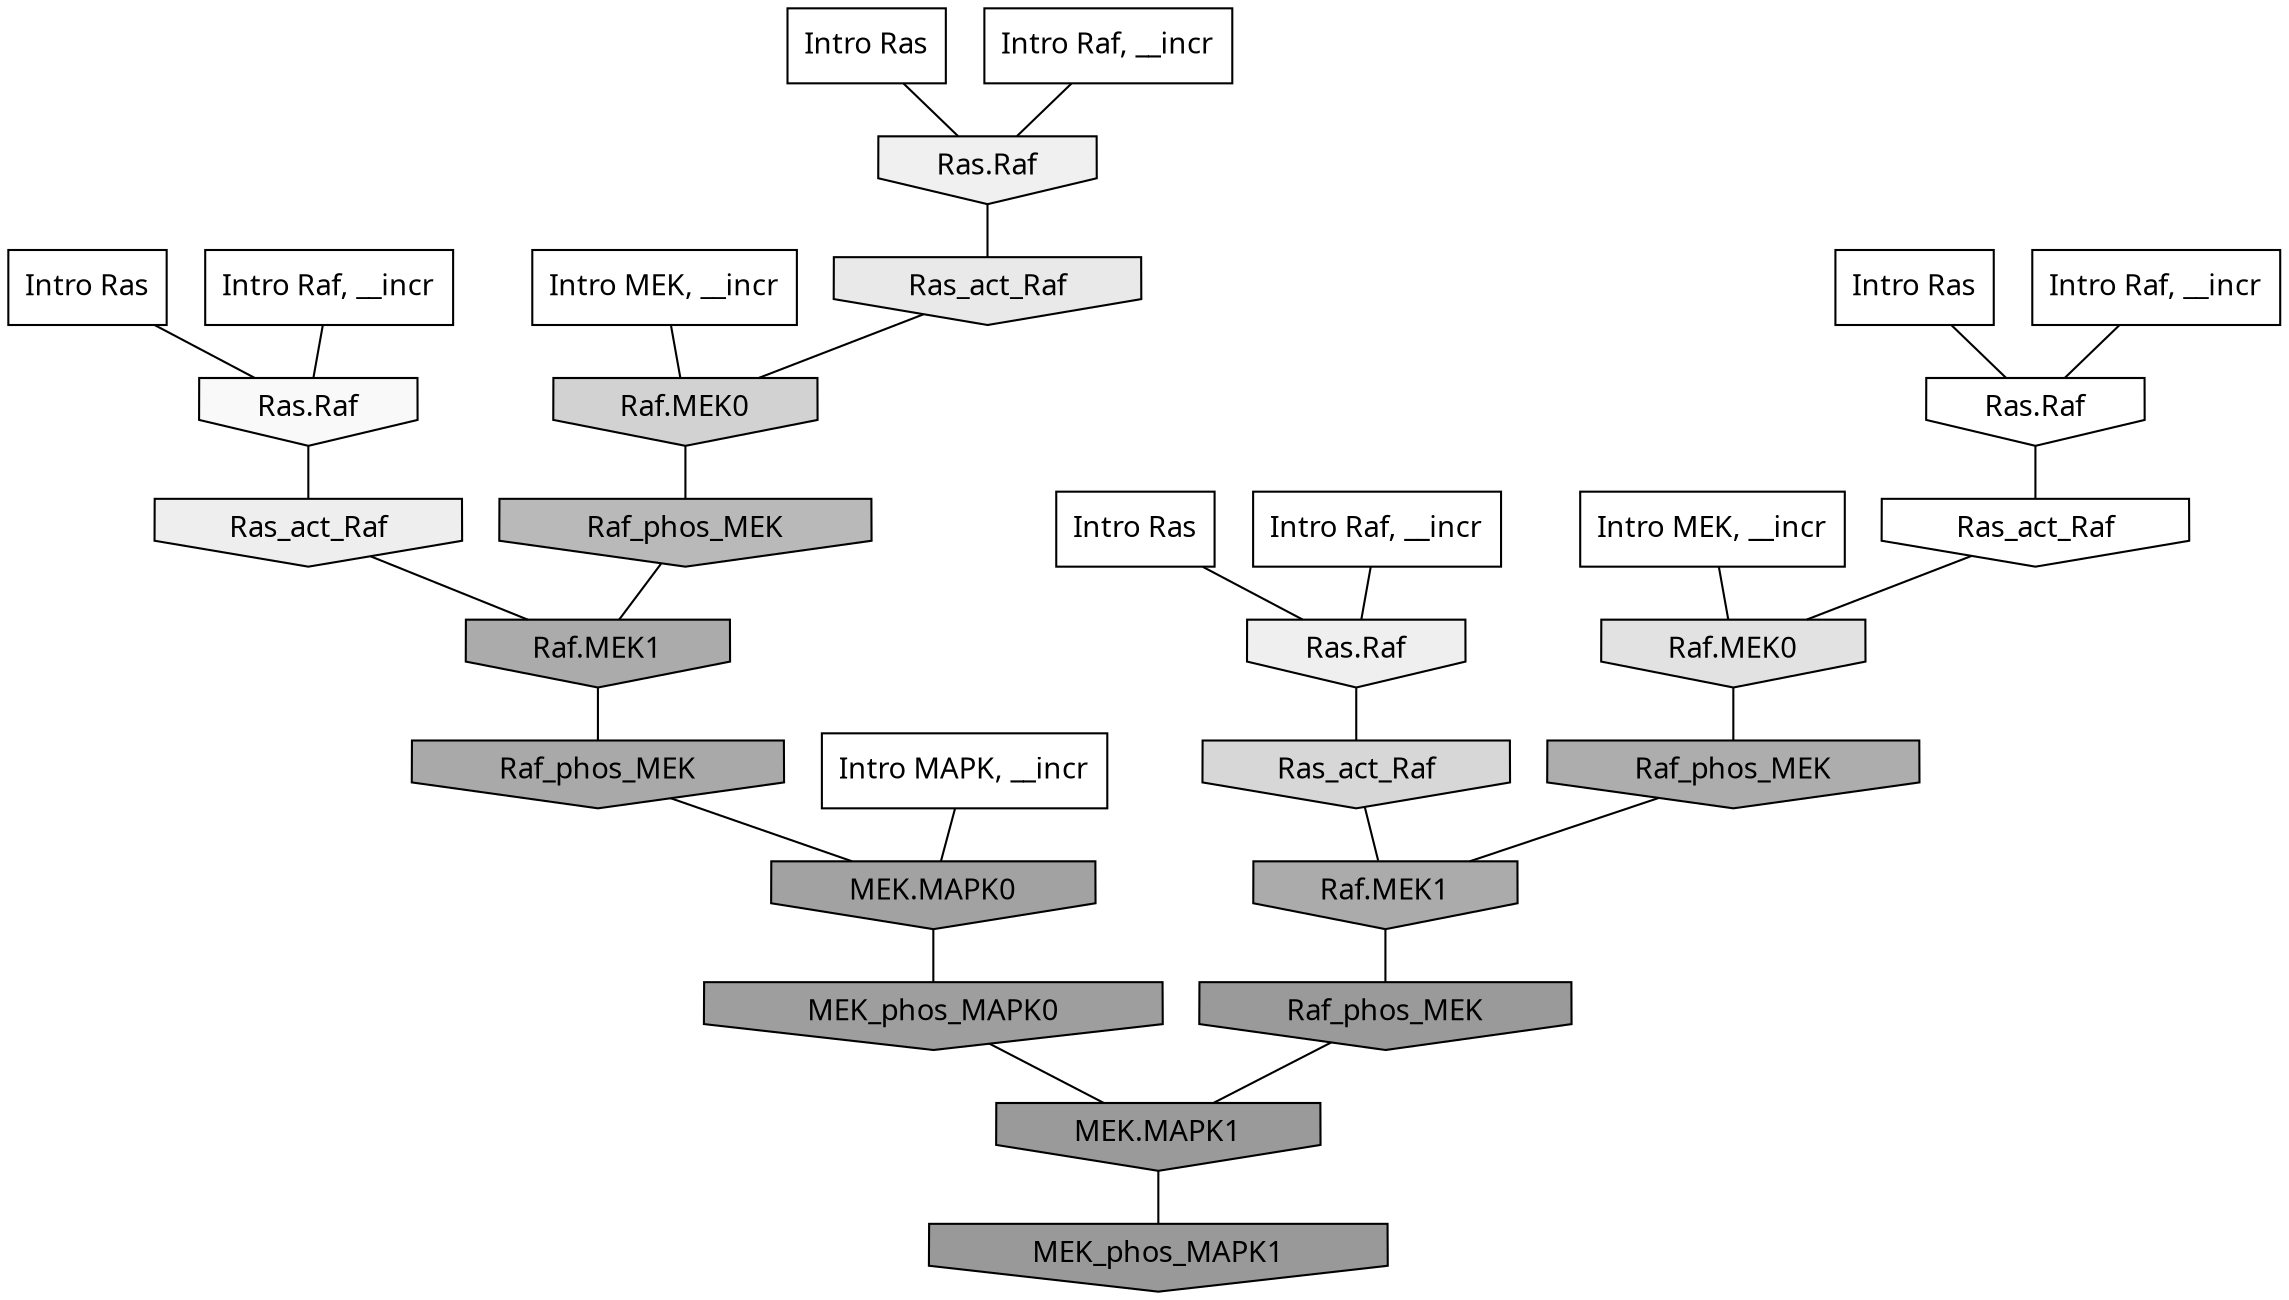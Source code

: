 digraph G{
  rankdir="TB";
  ranksep=0.30;
  node [fontname="CMU Serif"];
  edge [fontname="CMU Serif"];
  
  26 [label="Intro Ras", shape=rectangle, style=filled, fillcolor="0.000 0.000 1.000"]
  
  33 [label="Intro Ras", shape=rectangle, style=filled, fillcolor="0.000 0.000 1.000"]
  
  78 [label="Intro Ras", shape=rectangle, style=filled, fillcolor="0.000 0.000 1.000"]
  
  99 [label="Intro Ras", shape=rectangle, style=filled, fillcolor="0.000 0.000 1.000"]
  
  206 [label="Intro Raf, __incr", shape=rectangle, style=filled, fillcolor="0.000 0.000 1.000"]
  
  869 [label="Intro Raf, __incr", shape=rectangle, style=filled, fillcolor="0.000 0.000 1.000"]
  
  930 [label="Intro Raf, __incr", shape=rectangle, style=filled, fillcolor="0.000 0.000 1.000"]
  
  1052 [label="Intro Raf, __incr", shape=rectangle, style=filled, fillcolor="0.000 0.000 1.000"]
  
  1222 [label="Intro MEK, __incr", shape=rectangle, style=filled, fillcolor="0.000 0.000 1.000"]
  
  1386 [label="Intro MEK, __incr", shape=rectangle, style=filled, fillcolor="0.000 0.000 1.000"]
  
  2775 [label="Intro MAPK, __incr", shape=rectangle, style=filled, fillcolor="0.000 0.000 1.000"]
  
  3206 [label="Ras.Raf", shape=invhouse, style=filled, fillcolor="0.000 0.000 1.000"]
  
  3308 [label="Ras_act_Raf", shape=invhouse, style=filled, fillcolor="0.000 0.000 0.999"]
  
  3434 [label="Ras.Raf", shape=invhouse, style=filled, fillcolor="0.000 0.000 0.976"]
  
  3713 [label="Ras.Raf", shape=invhouse, style=filled, fillcolor="0.000 0.000 0.940"]
  
  3779 [label="Ras.Raf", shape=invhouse, style=filled, fillcolor="0.000 0.000 0.934"]
  
  3836 [label="Ras_act_Raf", shape=invhouse, style=filled, fillcolor="0.000 0.000 0.930"]
  
  4102 [label="Ras_act_Raf", shape=invhouse, style=filled, fillcolor="0.000 0.000 0.911"]
  
  4427 [label="Raf.MEK0", shape=invhouse, style=filled, fillcolor="0.000 0.000 0.886"]
  
  5097 [label="Ras_act_Raf", shape=invhouse, style=filled, fillcolor="0.000 0.000 0.840"]
  
  5436 [label="Raf.MEK0", shape=invhouse, style=filled, fillcolor="0.000 0.000 0.821"]
  
  7440 [label="Raf_phos_MEK", shape=invhouse, style=filled, fillcolor="0.000 0.000 0.725"]
  
  8860 [label="Raf_phos_MEK", shape=invhouse, style=filled, fillcolor="0.000 0.000 0.678"]
  
  9097 [label="Raf.MEK1", shape=invhouse, style=filled, fillcolor="0.000 0.000 0.670"]
  
  9115 [label="Raf.MEK1", shape=invhouse, style=filled, fillcolor="0.000 0.000 0.670"]
  
  9395 [label="Raf_phos_MEK", shape=invhouse, style=filled, fillcolor="0.000 0.000 0.662"]
  
  10632 [label="MEK.MAPK0", shape=invhouse, style=filled, fillcolor="0.000 0.000 0.634"]
  
  11258 [label="MEK_phos_MAPK0", shape=invhouse, style=filled, fillcolor="0.000 0.000 0.621"]
  
  12222 [label="Raf_phos_MEK", shape=invhouse, style=filled, fillcolor="0.000 0.000 0.602"]
  
  12226 [label="MEK.MAPK1", shape=invhouse, style=filled, fillcolor="0.000 0.000 0.602"]
  
  12347 [label="MEK_phos_MAPK1", shape=invhouse, style=filled, fillcolor="0.000 0.000 0.600"]
  
  
  12226 -> 12347 [dir=none, color="0.000 0.000 0.000"] 
  12222 -> 12226 [dir=none, color="0.000 0.000 0.000"] 
  11258 -> 12226 [dir=none, color="0.000 0.000 0.000"] 
  10632 -> 11258 [dir=none, color="0.000 0.000 0.000"] 
  9395 -> 10632 [dir=none, color="0.000 0.000 0.000"] 
  9115 -> 12222 [dir=none, color="0.000 0.000 0.000"] 
  9097 -> 9395 [dir=none, color="0.000 0.000 0.000"] 
  8860 -> 9115 [dir=none, color="0.000 0.000 0.000"] 
  7440 -> 9097 [dir=none, color="0.000 0.000 0.000"] 
  5436 -> 7440 [dir=none, color="0.000 0.000 0.000"] 
  5097 -> 9115 [dir=none, color="0.000 0.000 0.000"] 
  4427 -> 8860 [dir=none, color="0.000 0.000 0.000"] 
  4102 -> 5436 [dir=none, color="0.000 0.000 0.000"] 
  3836 -> 9097 [dir=none, color="0.000 0.000 0.000"] 
  3779 -> 5097 [dir=none, color="0.000 0.000 0.000"] 
  3713 -> 4102 [dir=none, color="0.000 0.000 0.000"] 
  3434 -> 3836 [dir=none, color="0.000 0.000 0.000"] 
  3308 -> 4427 [dir=none, color="0.000 0.000 0.000"] 
  3206 -> 3308 [dir=none, color="0.000 0.000 0.000"] 
  2775 -> 10632 [dir=none, color="0.000 0.000 0.000"] 
  1386 -> 5436 [dir=none, color="0.000 0.000 0.000"] 
  1222 -> 4427 [dir=none, color="0.000 0.000 0.000"] 
  1052 -> 3713 [dir=none, color="0.000 0.000 0.000"] 
  930 -> 3779 [dir=none, color="0.000 0.000 0.000"] 
  869 -> 3206 [dir=none, color="0.000 0.000 0.000"] 
  206 -> 3434 [dir=none, color="0.000 0.000 0.000"] 
  99 -> 3206 [dir=none, color="0.000 0.000 0.000"] 
  78 -> 3713 [dir=none, color="0.000 0.000 0.000"] 
  33 -> 3779 [dir=none, color="0.000 0.000 0.000"] 
  26 -> 3434 [dir=none, color="0.000 0.000 0.000"] 
  
  }
